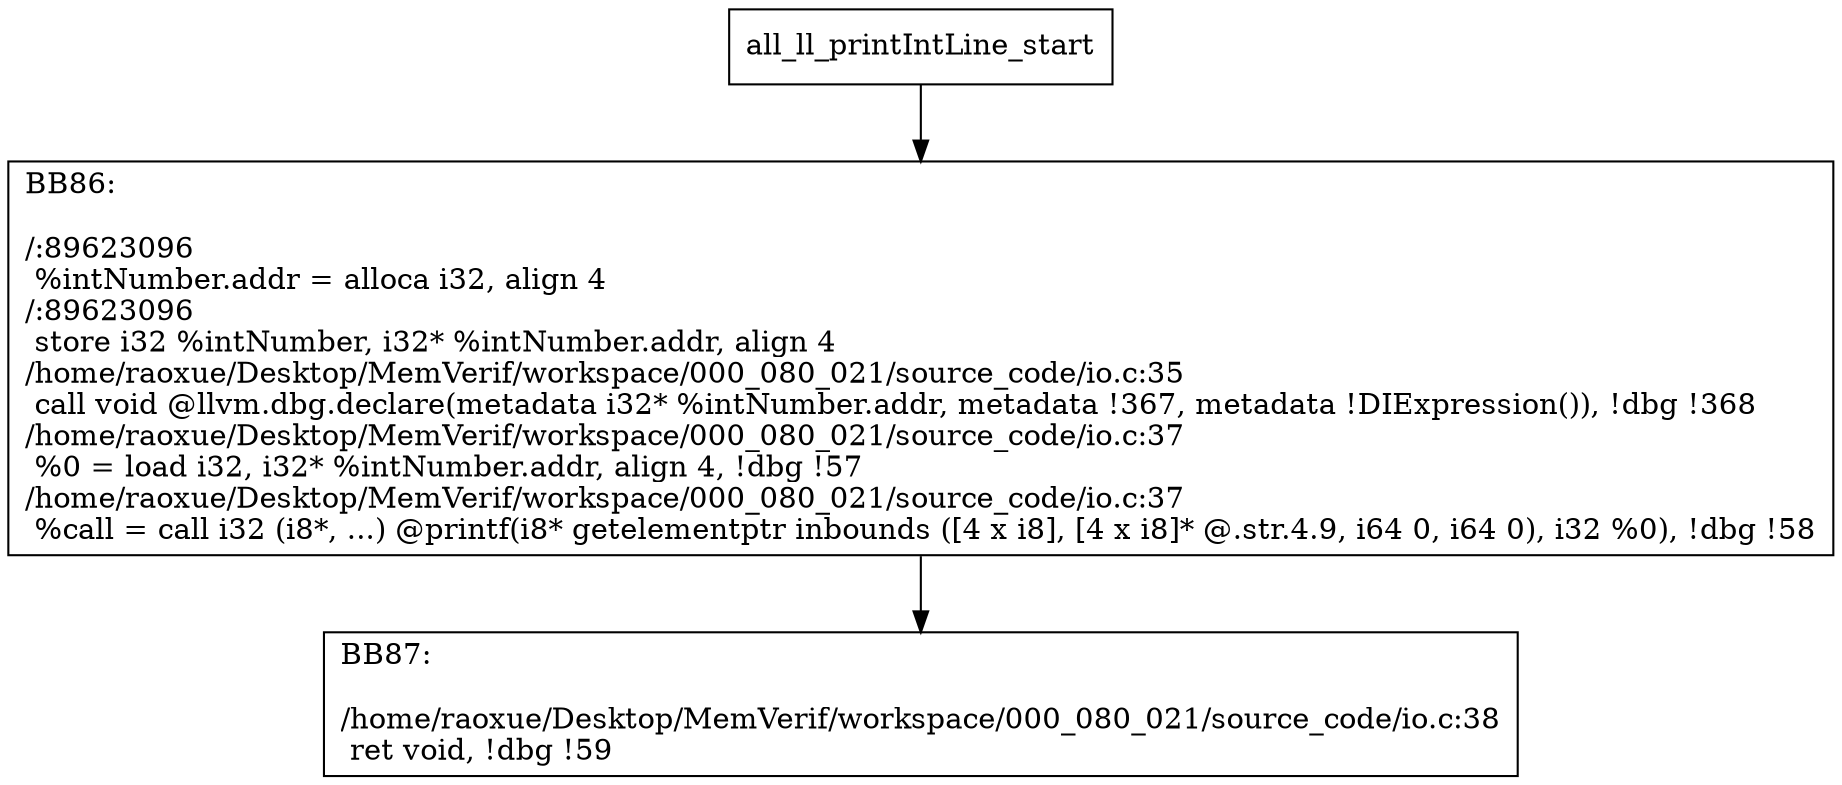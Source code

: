 digraph "CFG for'all_ll_printIntLine' function" {
	BBall_ll_printIntLine_start[shape=record,label="{all_ll_printIntLine_start}"];
	BBall_ll_printIntLine_start-> all_ll_printIntLineBB86;
	all_ll_printIntLineBB86 [shape=record, label="{BB86:\l\l/:89623096\l
  %intNumber.addr = alloca i32, align 4\l
/:89623096\l
  store i32 %intNumber, i32* %intNumber.addr, align 4\l
/home/raoxue/Desktop/MemVerif/workspace/000_080_021/source_code/io.c:35\l
  call void @llvm.dbg.declare(metadata i32* %intNumber.addr, metadata !367, metadata !DIExpression()), !dbg !368\l
/home/raoxue/Desktop/MemVerif/workspace/000_080_021/source_code/io.c:37\l
  %0 = load i32, i32* %intNumber.addr, align 4, !dbg !57\l
/home/raoxue/Desktop/MemVerif/workspace/000_080_021/source_code/io.c:37\l
  %call = call i32 (i8*, ...) @printf(i8* getelementptr inbounds ([4 x i8], [4 x i8]* @.str.4.9, i64 0, i64 0), i32 %0), !dbg !58\l
}"];
	all_ll_printIntLineBB86-> all_ll_printIntLineBB87;
	all_ll_printIntLineBB87 [shape=record, label="{BB87:\l\l/home/raoxue/Desktop/MemVerif/workspace/000_080_021/source_code/io.c:38\l
  ret void, !dbg !59\l
}"];
}
